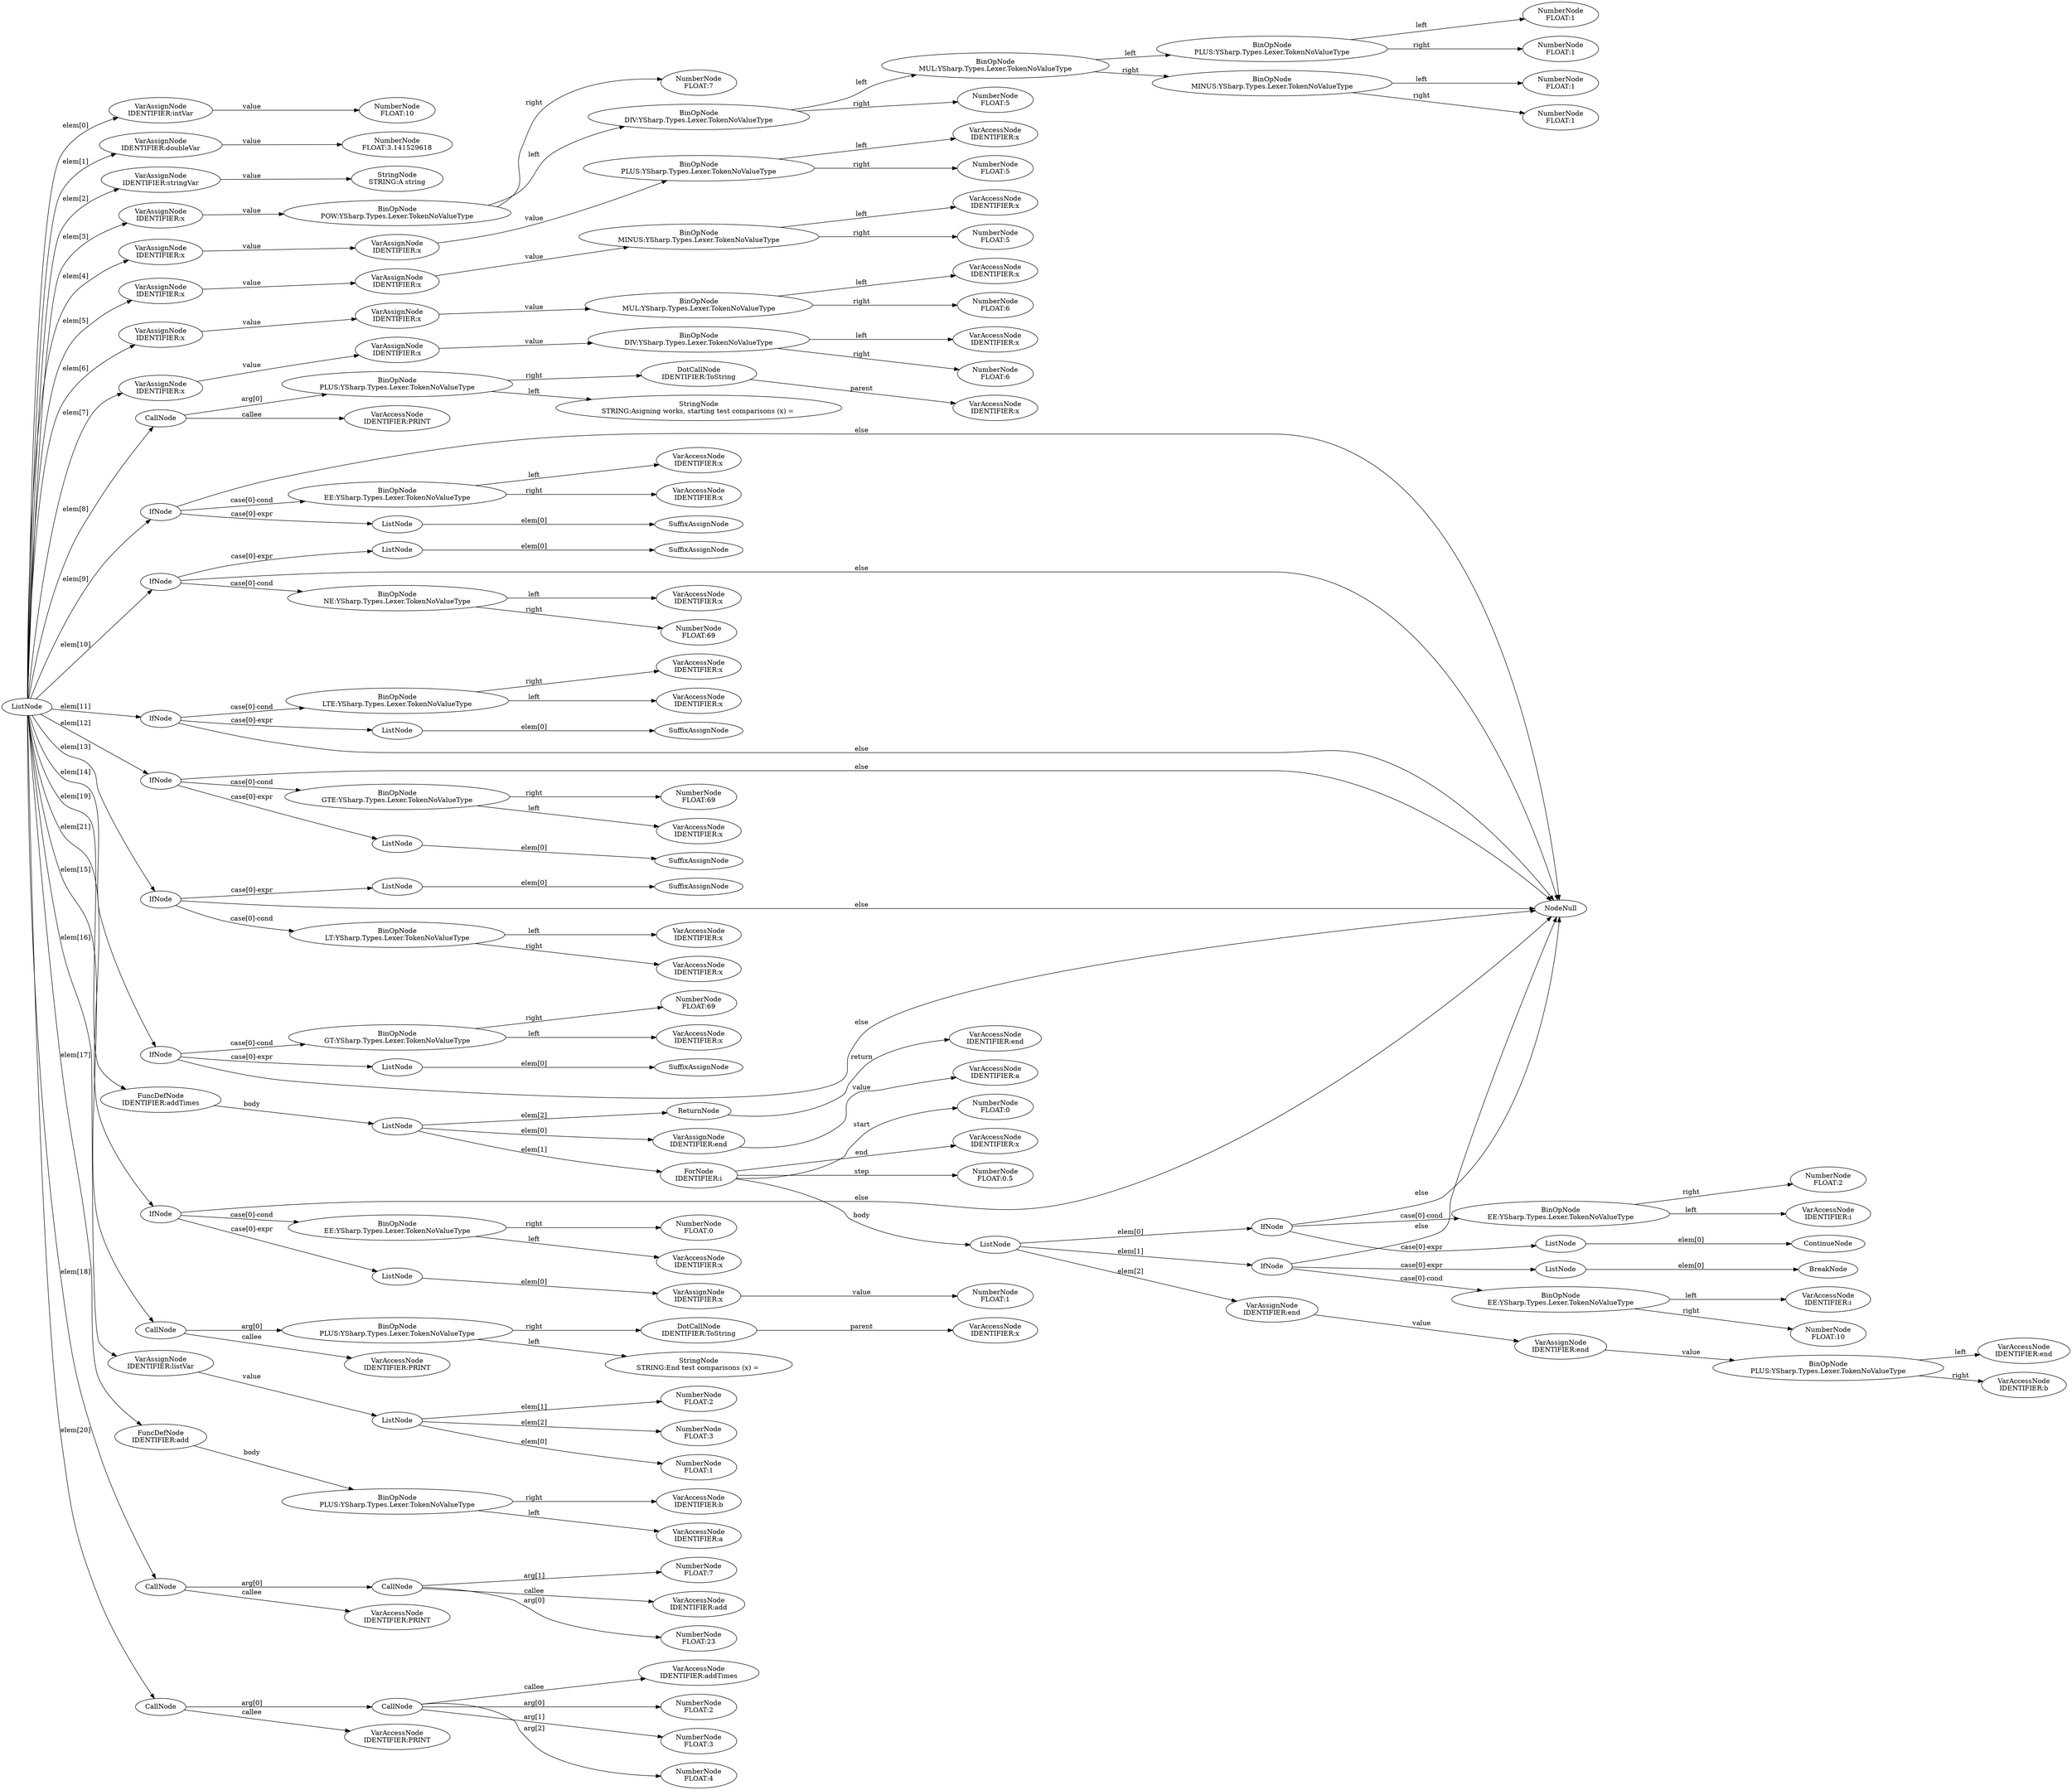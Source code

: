 digraph AST {
rankdir=LR;
  node0 [label="ListNode"];
  node1 [label="VarAssignNode\nIDENTIFIER:intVar"];
  node2 [label="NumberNode\nFLOAT:10"];
  node1 -> node2 [label="value"];
  node0 -> node1 [label="elem[0]"];
  node3 [label="VarAssignNode\nIDENTIFIER:doubleVar"];
  node4 [label="NumberNode\nFLOAT:3.141529618"];
  node3 -> node4 [label="value"];
  node0 -> node3 [label="elem[1]"];
  node5 [label="VarAssignNode\nIDENTIFIER:stringVar"];
  node6 [label="StringNode\nSTRING:A string"];
  node5 -> node6 [label="value"];
  node0 -> node5 [label="elem[2]"];
  node7 [label="VarAssignNode\nIDENTIFIER:x"];
  node8 [label="BinOpNode\nPOW:YSharp.Types.Lexer.TokenNoValueType"];
  node9 [label="BinOpNode\nDIV:YSharp.Types.Lexer.TokenNoValueType"];
  node10 [label="BinOpNode\nMUL:YSharp.Types.Lexer.TokenNoValueType"];
  node11 [label="BinOpNode\nPLUS:YSharp.Types.Lexer.TokenNoValueType"];
  node12 [label="NumberNode\nFLOAT:1"];
  node11 -> node12 [label="left"];
  node13 [label="NumberNode\nFLOAT:1"];
  node11 -> node13 [label="right"];
  node10 -> node11 [label="left"];
  node14 [label="BinOpNode\nMINUS:YSharp.Types.Lexer.TokenNoValueType"];
  node15 [label="NumberNode\nFLOAT:1"];
  node14 -> node15 [label="left"];
  node16 [label="NumberNode\nFLOAT:1"];
  node14 -> node16 [label="right"];
  node10 -> node14 [label="right"];
  node9 -> node10 [label="left"];
  node17 [label="NumberNode\nFLOAT:5"];
  node9 -> node17 [label="right"];
  node8 -> node9 [label="left"];
  node18 [label="NumberNode\nFLOAT:7"];
  node8 -> node18 [label="right"];
  node7 -> node8 [label="value"];
  node0 -> node7 [label="elem[3]"];
  node19 [label="VarAssignNode\nIDENTIFIER:x"];
  node20 [label="VarAssignNode\nIDENTIFIER:x"];
  node21 [label="BinOpNode\nPLUS:YSharp.Types.Lexer.TokenNoValueType"];
  node22 [label="VarAccessNode\nIDENTIFIER:x"];
  node21 -> node22 [label="left"];
  node23 [label="NumberNode\nFLOAT:5"];
  node21 -> node23 [label="right"];
  node20 -> node21 [label="value"];
  node19 -> node20 [label="value"];
  node0 -> node19 [label="elem[4]"];
  node24 [label="VarAssignNode\nIDENTIFIER:x"];
  node25 [label="VarAssignNode\nIDENTIFIER:x"];
  node26 [label="BinOpNode\nMINUS:YSharp.Types.Lexer.TokenNoValueType"];
  node27 [label="VarAccessNode\nIDENTIFIER:x"];
  node26 -> node27 [label="left"];
  node28 [label="NumberNode\nFLOAT:5"];
  node26 -> node28 [label="right"];
  node25 -> node26 [label="value"];
  node24 -> node25 [label="value"];
  node0 -> node24 [label="elem[5]"];
  node29 [label="VarAssignNode\nIDENTIFIER:x"];
  node30 [label="VarAssignNode\nIDENTIFIER:x"];
  node31 [label="BinOpNode\nMUL:YSharp.Types.Lexer.TokenNoValueType"];
  node32 [label="VarAccessNode\nIDENTIFIER:x"];
  node31 -> node32 [label="left"];
  node33 [label="NumberNode\nFLOAT:6"];
  node31 -> node33 [label="right"];
  node30 -> node31 [label="value"];
  node29 -> node30 [label="value"];
  node0 -> node29 [label="elem[6]"];
  node34 [label="VarAssignNode\nIDENTIFIER:x"];
  node35 [label="VarAssignNode\nIDENTIFIER:x"];
  node36 [label="BinOpNode\nDIV:YSharp.Types.Lexer.TokenNoValueType"];
  node37 [label="VarAccessNode\nIDENTIFIER:x"];
  node36 -> node37 [label="left"];
  node38 [label="NumberNode\nFLOAT:6"];
  node36 -> node38 [label="right"];
  node35 -> node36 [label="value"];
  node34 -> node35 [label="value"];
  node0 -> node34 [label="elem[7]"];
  node39 [label="CallNode"];
  node40 [label="BinOpNode\nPLUS:YSharp.Types.Lexer.TokenNoValueType"];
  node41 [label="StringNode\nSTRING:Asigning works, starting test comparisons (x) = "];
  node40 -> node41 [label="left"];
  node42 [label="DotCallNode\nIDENTIFIER:ToString"];
  node43 [label="VarAccessNode\nIDENTIFIER:x"];
  node42 -> node43 [label="parent"];
  node40 -> node42 [label="right"];
  node39 -> node40 [label="arg[0]"];
  node44 [label="VarAccessNode\nIDENTIFIER:PRINT"];
  node39 -> node44 [label="callee"];
  node0 -> node39 [label="elem[8]"];
  node45 [label="IfNode"];
  node46 [label="BinOpNode\nEE:YSharp.Types.Lexer.TokenNoValueType"];
  node47 [label="VarAccessNode\nIDENTIFIER:x"];
  node46 -> node47 [label="left"];
  node48 [label="VarAccessNode\nIDENTIFIER:x"];
  node46 -> node48 [label="right"];
  node45 -> node46 [label="case[0]-cond"];
  node49 [label="ListNode"];
  node50 [label="SuffixAssignNode"];
  node49 -> node50 [label="elem[0]"];
  node45 -> node49 [label="case[0]-expr"];
  node51 [label="NodeNull"];
  node45 -> node51 [label="else"];
  node0 -> node45 [label="elem[9]"];
  node52 [label="IfNode"];
  node53 [label="BinOpNode\nNE:YSharp.Types.Lexer.TokenNoValueType"];
  node54 [label="VarAccessNode\nIDENTIFIER:x"];
  node53 -> node54 [label="left"];
  node55 [label="NumberNode\nFLOAT:69"];
  node53 -> node55 [label="right"];
  node52 -> node53 [label="case[0]-cond"];
  node56 [label="ListNode"];
  node57 [label="SuffixAssignNode"];
  node56 -> node57 [label="elem[0]"];
  node52 -> node56 [label="case[0]-expr"];
  node52 -> node51 [label="else"];
  node0 -> node52 [label="elem[10]"];
  node58 [label="IfNode"];
  node59 [label="BinOpNode\nLTE:YSharp.Types.Lexer.TokenNoValueType"];
  node60 [label="VarAccessNode\nIDENTIFIER:x"];
  node59 -> node60 [label="left"];
  node61 [label="VarAccessNode\nIDENTIFIER:x"];
  node59 -> node61 [label="right"];
  node58 -> node59 [label="case[0]-cond"];
  node62 [label="ListNode"];
  node63 [label="SuffixAssignNode"];
  node62 -> node63 [label="elem[0]"];
  node58 -> node62 [label="case[0]-expr"];
  node58 -> node51 [label="else"];
  node0 -> node58 [label="elem[11]"];
  node64 [label="IfNode"];
  node65 [label="BinOpNode\nGTE:YSharp.Types.Lexer.TokenNoValueType"];
  node66 [label="VarAccessNode\nIDENTIFIER:x"];
  node65 -> node66 [label="left"];
  node67 [label="NumberNode\nFLOAT:69"];
  node65 -> node67 [label="right"];
  node64 -> node65 [label="case[0]-cond"];
  node68 [label="ListNode"];
  node69 [label="SuffixAssignNode"];
  node68 -> node69 [label="elem[0]"];
  node64 -> node68 [label="case[0]-expr"];
  node64 -> node51 [label="else"];
  node0 -> node64 [label="elem[12]"];
  node70 [label="IfNode"];
  node71 [label="BinOpNode\nLT:YSharp.Types.Lexer.TokenNoValueType"];
  node72 [label="VarAccessNode\nIDENTIFIER:x"];
  node71 -> node72 [label="left"];
  node73 [label="VarAccessNode\nIDENTIFIER:x"];
  node71 -> node73 [label="right"];
  node70 -> node71 [label="case[0]-cond"];
  node74 [label="ListNode"];
  node75 [label="SuffixAssignNode"];
  node74 -> node75 [label="elem[0]"];
  node70 -> node74 [label="case[0]-expr"];
  node70 -> node51 [label="else"];
  node0 -> node70 [label="elem[13]"];
  node76 [label="IfNode"];
  node77 [label="BinOpNode\nGT:YSharp.Types.Lexer.TokenNoValueType"];
  node78 [label="VarAccessNode\nIDENTIFIER:x"];
  node77 -> node78 [label="left"];
  node79 [label="NumberNode\nFLOAT:69"];
  node77 -> node79 [label="right"];
  node76 -> node77 [label="case[0]-cond"];
  node80 [label="ListNode"];
  node81 [label="SuffixAssignNode"];
  node80 -> node81 [label="elem[0]"];
  node76 -> node80 [label="case[0]-expr"];
  node76 -> node51 [label="else"];
  node0 -> node76 [label="elem[14]"];
  node82 [label="CallNode"];
  node83 [label="BinOpNode\nPLUS:YSharp.Types.Lexer.TokenNoValueType"];
  node84 [label="StringNode\nSTRING:End test comparisons (x) = "];
  node83 -> node84 [label="left"];
  node85 [label="DotCallNode\nIDENTIFIER:ToString"];
  node86 [label="VarAccessNode\nIDENTIFIER:x"];
  node85 -> node86 [label="parent"];
  node83 -> node85 [label="right"];
  node82 -> node83 [label="arg[0]"];
  node87 [label="VarAccessNode\nIDENTIFIER:PRINT"];
  node82 -> node87 [label="callee"];
  node0 -> node82 [label="elem[15]"];
  node88 [label="VarAssignNode\nIDENTIFIER:listVar"];
  node89 [label="ListNode"];
  node90 [label="NumberNode\nFLOAT:1"];
  node89 -> node90 [label="elem[0]"];
  node91 [label="NumberNode\nFLOAT:2"];
  node89 -> node91 [label="elem[1]"];
  node92 [label="NumberNode\nFLOAT:3"];
  node89 -> node92 [label="elem[2]"];
  node88 -> node89 [label="value"];
  node0 -> node88 [label="elem[16]"];
  node93 [label="FuncDefNode\nIDENTIFIER:add"];
  node94 [label="BinOpNode\nPLUS:YSharp.Types.Lexer.TokenNoValueType"];
  node95 [label="VarAccessNode\nIDENTIFIER:a"];
  node94 -> node95 [label="left"];
  node96 [label="VarAccessNode\nIDENTIFIER:b"];
  node94 -> node96 [label="right"];
  node93 -> node94 [label="body"];
  node0 -> node93 [label="elem[17]"];
  node97 [label="CallNode"];
  node98 [label="CallNode"];
  node99 [label="NumberNode\nFLOAT:23"];
  node98 -> node99 [label="arg[0]"];
  node100 [label="NumberNode\nFLOAT:7"];
  node98 -> node100 [label="arg[1]"];
  node101 [label="VarAccessNode\nIDENTIFIER:add"];
  node98 -> node101 [label="callee"];
  node97 -> node98 [label="arg[0]"];
  node102 [label="VarAccessNode\nIDENTIFIER:PRINT"];
  node97 -> node102 [label="callee"];
  node0 -> node97 [label="elem[18]"];
  node103 [label="FuncDefNode\nIDENTIFIER:addTimes"];
  node104 [label="ListNode"];
  node105 [label="VarAssignNode\nIDENTIFIER:end"];
  node106 [label="VarAccessNode\nIDENTIFIER:a"];
  node105 -> node106 [label="value"];
  node104 -> node105 [label="elem[0]"];
  node107 [label="ForNode\nIDENTIFIER:i"];
  node108 [label="NumberNode\nFLOAT:0"];
  node107 -> node108 [label="start"];
  node109 [label="VarAccessNode\nIDENTIFIER:x"];
  node107 -> node109 [label="end"];
  node110 [label="NumberNode\nFLOAT:0.5"];
  node107 -> node110 [label="step"];
  node111 [label="ListNode"];
  node112 [label="IfNode"];
  node113 [label="BinOpNode\nEE:YSharp.Types.Lexer.TokenNoValueType"];
  node114 [label="VarAccessNode\nIDENTIFIER:i"];
  node113 -> node114 [label="left"];
  node115 [label="NumberNode\nFLOAT:2"];
  node113 -> node115 [label="right"];
  node112 -> node113 [label="case[0]-cond"];
  node116 [label="ListNode"];
  node117 [label="ContinueNode"];
  node116 -> node117 [label="elem[0]"];
  node112 -> node116 [label="case[0]-expr"];
  node112 -> node51 [label="else"];
  node111 -> node112 [label="elem[0]"];
  node118 [label="IfNode"];
  node119 [label="BinOpNode\nEE:YSharp.Types.Lexer.TokenNoValueType"];
  node120 [label="VarAccessNode\nIDENTIFIER:i"];
  node119 -> node120 [label="left"];
  node121 [label="NumberNode\nFLOAT:10"];
  node119 -> node121 [label="right"];
  node118 -> node119 [label="case[0]-cond"];
  node122 [label="ListNode"];
  node123 [label="BreakNode"];
  node122 -> node123 [label="elem[0]"];
  node118 -> node122 [label="case[0]-expr"];
  node118 -> node51 [label="else"];
  node111 -> node118 [label="elem[1]"];
  node124 [label="VarAssignNode\nIDENTIFIER:end"];
  node125 [label="VarAssignNode\nIDENTIFIER:end"];
  node126 [label="BinOpNode\nPLUS:YSharp.Types.Lexer.TokenNoValueType"];
  node127 [label="VarAccessNode\nIDENTIFIER:end"];
  node126 -> node127 [label="left"];
  node128 [label="VarAccessNode\nIDENTIFIER:b"];
  node126 -> node128 [label="right"];
  node125 -> node126 [label="value"];
  node124 -> node125 [label="value"];
  node111 -> node124 [label="elem[2]"];
  node107 -> node111 [label="body"];
  node104 -> node107 [label="elem[1]"];
  node129 [label="ReturnNode"];
  node130 [label="VarAccessNode\nIDENTIFIER:end"];
  node129 -> node130 [label="return"];
  node104 -> node129 [label="elem[2]"];
  node103 -> node104 [label="body"];
  node0 -> node103 [label="elem[19]"];
  node131 [label="CallNode"];
  node132 [label="CallNode"];
  node133 [label="NumberNode\nFLOAT:2"];
  node132 -> node133 [label="arg[0]"];
  node134 [label="NumberNode\nFLOAT:3"];
  node132 -> node134 [label="arg[1]"];
  node135 [label="NumberNode\nFLOAT:4"];
  node132 -> node135 [label="arg[2]"];
  node136 [label="VarAccessNode\nIDENTIFIER:addTimes"];
  node132 -> node136 [label="callee"];
  node131 -> node132 [label="arg[0]"];
  node137 [label="VarAccessNode\nIDENTIFIER:PRINT"];
  node131 -> node137 [label="callee"];
  node0 -> node131 [label="elem[20]"];
  node138 [label="IfNode"];
  node139 [label="BinOpNode\nEE:YSharp.Types.Lexer.TokenNoValueType"];
  node140 [label="VarAccessNode\nIDENTIFIER:x"];
  node139 -> node140 [label="left"];
  node141 [label="NumberNode\nFLOAT:0"];
  node139 -> node141 [label="right"];
  node138 -> node139 [label="case[0]-cond"];
  node142 [label="ListNode"];
  node143 [label="VarAssignNode\nIDENTIFIER:x"];
  node144 [label="NumberNode\nFLOAT:1"];
  node143 -> node144 [label="value"];
  node142 -> node143 [label="elem[0]"];
  node138 -> node142 [label="case[0]-expr"];
  node138 -> node51 [label="else"];
  node0 -> node138 [label="elem[21]"];
}
